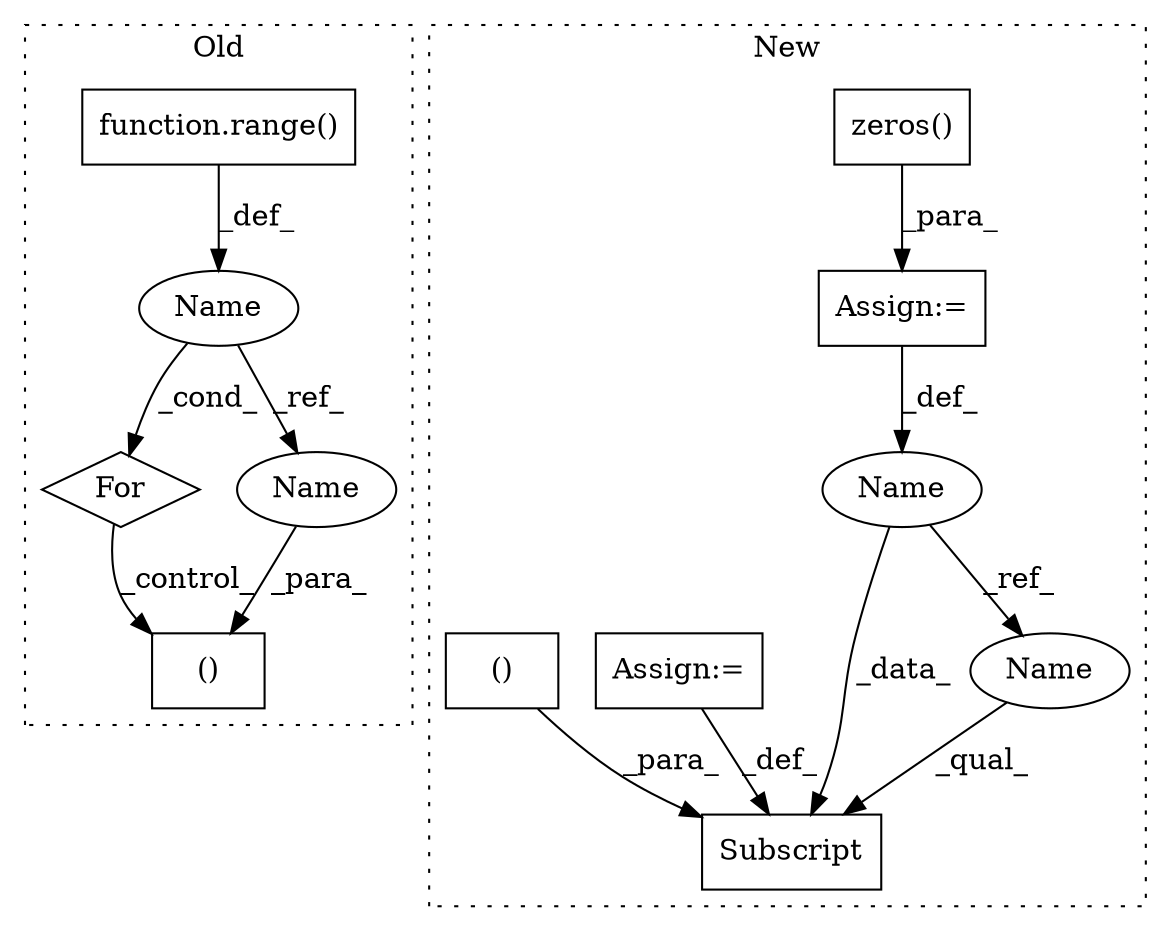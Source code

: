 digraph G {
subgraph cluster0 {
1 [label="function.range()" a="75" s="1985,2007" l="6,1" shape="box"];
3 [label="For" a="107" s="1976,2008" l="4,10" shape="diamond"];
5 [label="()" a="54" s="2029" l="7" shape="box"];
10 [label="Name" a="87" s="1980" l="1" shape="ellipse"];
12 [label="Name" a="87" s="2035" l="1" shape="ellipse"];
label = "Old";
style="dotted";
}
subgraph cluster1 {
2 [label="zeros()" a="75" s="1177,1204" l="9,19" shape="box"];
4 [label="Assign:=" a="68" s="1174" l="3" shape="box"];
6 [label="Subscript" a="63" s="2372,0" l="15,0" shape="box"];
7 [label="Name" a="87" s="1167" l="7" shape="ellipse"];
8 [label="Assign:=" a="68" s="1665" l="3" shape="box"];
9 [label="()" a="54" s="2382" l="4" shape="box"];
11 [label="Name" a="87" s="2372" l="7" shape="ellipse"];
label = "New";
style="dotted";
}
1 -> 10 [label="_def_"];
2 -> 4 [label="_para_"];
3 -> 5 [label="_control_"];
4 -> 7 [label="_def_"];
7 -> 11 [label="_ref_"];
7 -> 6 [label="_data_"];
8 -> 6 [label="_def_"];
9 -> 6 [label="_para_"];
10 -> 3 [label="_cond_"];
10 -> 12 [label="_ref_"];
11 -> 6 [label="_qual_"];
12 -> 5 [label="_para_"];
}